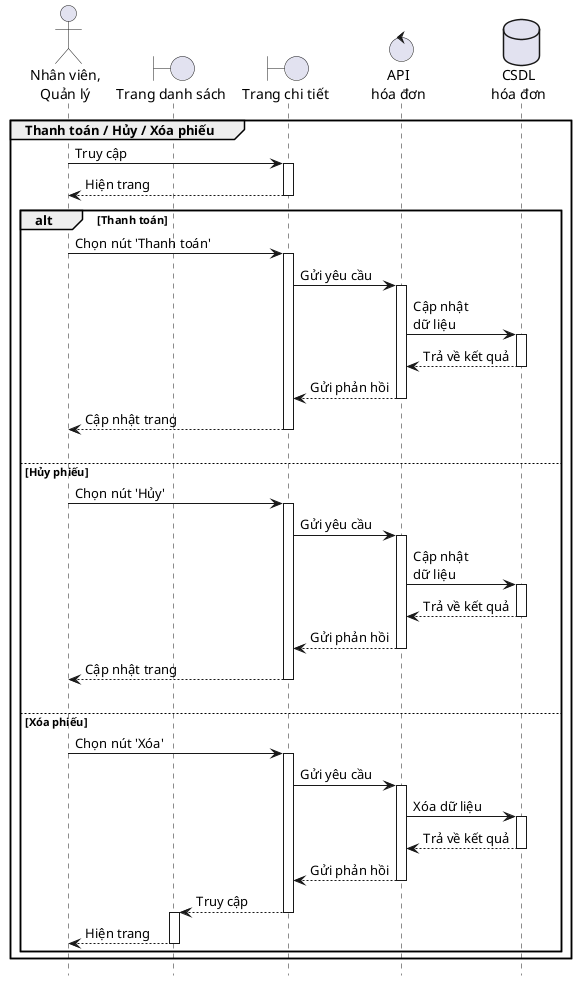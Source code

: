 @startuml InvoiceManage2
hide footbox

actor User as "Nhân viên,\nQuản lý"
boundary ListPage as "Trang danh sách"
boundary DetailsPage as "Trang chi tiết"
control API as "API\nhóa đơn"
database Database as "CSDL\nhóa đơn"

group Thanh toán / Hủy / Xóa phiếu
    User -> DetailsPage ++ : Truy cập
    DetailsPage --> User -- : Hiện trang

    alt Thanh toán
        User -> DetailsPage ++ : Chọn nút 'Thanh toán'
        DetailsPage -> API ++ : Gửi yêu cầu
        API -> Database ++ : Cập nhật\ndữ liệu
        Database --> API -- : Trả về kết quả
        API --> DetailsPage -- : Gửi phản hồi
        DetailsPage --> User -- : Cập nhật trang
        |||
    else Hủy phiếu
        User -> DetailsPage ++ : Chọn nút 'Hủy'
        DetailsPage -> API ++ : Gửi yêu cầu
        API -> Database ++ : Cập nhật\ndữ liệu
        Database --> API -- : Trả về kết quả
        API --> DetailsPage -- : Gửi phản hồi
        DetailsPage --> User -- : Cập nhật trang
        |||
    else Xóa phiếu
        User -> DetailsPage ++ : Chọn nút 'Xóa'
        DetailsPage -> API ++ : Gửi yêu cầu
        API -> Database ++ : Xóa dữ liệu
        Database --> API -- : Trả về kết quả
        API --> DetailsPage -- : Gửi phản hồi
        DetailsPage --> ListPage --++ : Truy cập
        ListPage --> User -- : Hiện trang
    end
end

@enduml
